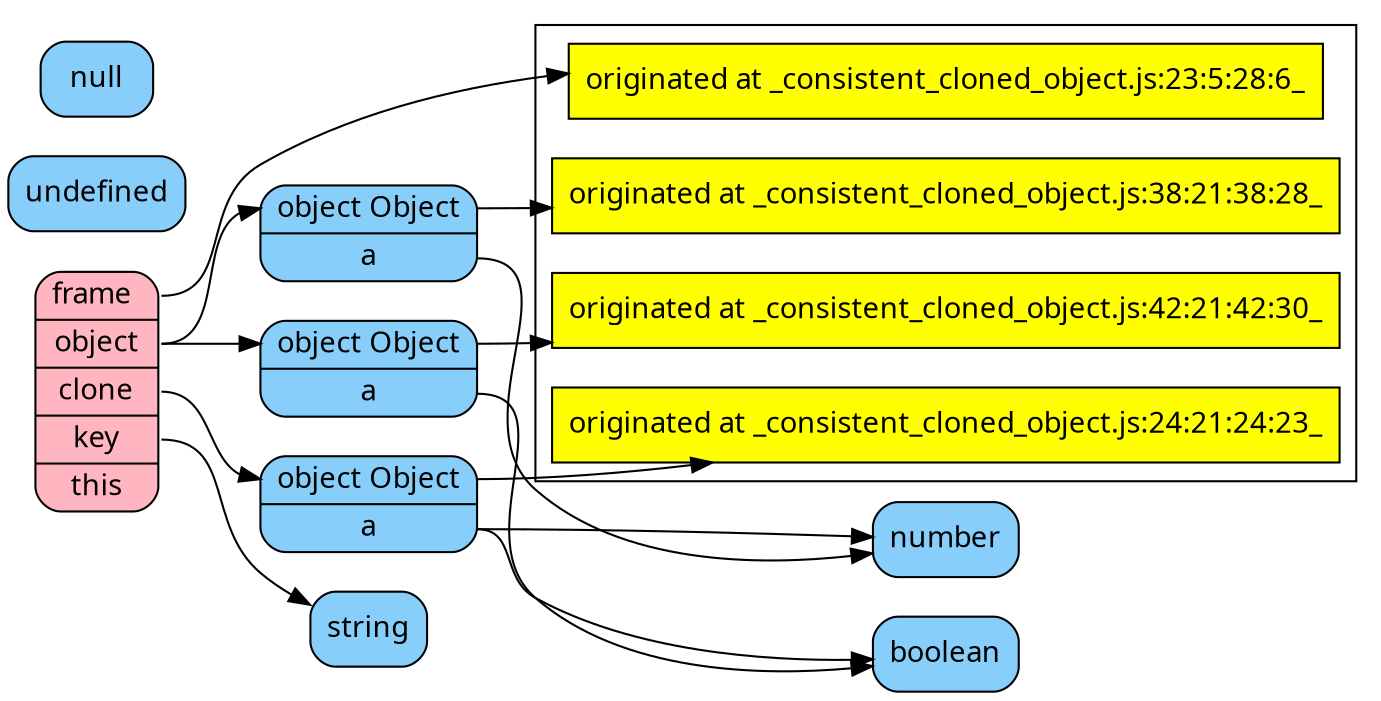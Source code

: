 digraph LikelyTypes {
    rankdir = "LR"
    node [fontname=Sans]

    subgraph cluster_notes {
        node [shape = record, fillcolor=yellow, style=filled];
        object_10__loc [label = "originated at _consistent_cloned_object.js:38:21:38:28_"];
        object_17__loc [label = "originated at _consistent_cloned_object.js:24:21:24:23_"];
        object_38__loc [label = "originated at _consistent_cloned_object.js:42:21:42:30_"];
        frame_7__loc [label = "originated at _consistent_cloned_object.js:23:5:28:6_"];
    }
    node [shape = Mrecord, fillcolor=lightpink, style=filled];
    frame_7_ [label = "<frame_7_>frame\ |<object>object|<clone>clone|<key>key|<this>this"];
    node [shape = Mrecord, fillcolor=lightskyblue, style=filled];
    number [label = "<number>number"];
    boolean [label = "<boolean>boolean"];
    string [label = "<string>string"];
    undefined [label = "<undefined>undefined"];
    null [label = "<null>null"];
    object_10_ [label = "<object_10_>object\ Object|<a>a"];
    object_17_ [label = "<object_17_>object\ Object|<a>a"];
    object_38_ [label = "<object_38_>object\ Object|<a>a"];
    object_10_:a -> number:number;
    object_17_:a -> number:number;
    object_17_:a -> boolean:boolean;
    object_38_:a -> boolean:boolean;
    frame_7_:object -> object_10_:object_10_;
    frame_7_:object -> object_38_:object_38_;
    frame_7_:clone -> object_17_:object_17_;
    frame_7_:key -> string:string;
    object_10_:object_10_ -> object_10__loc;
    object_17_:object_17_ -> object_17__loc;
    object_38_:object_38_ -> object_38__loc;
    frame_7_:frame_7_ -> frame_7__loc;
}
